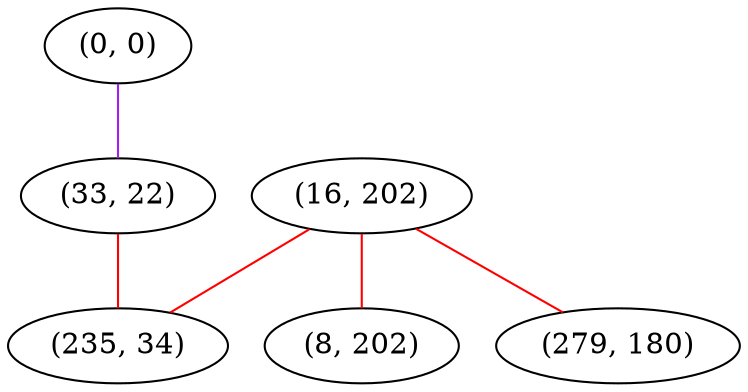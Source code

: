 graph "" {
"(0, 0)";
"(33, 22)";
"(16, 202)";
"(235, 34)";
"(8, 202)";
"(279, 180)";
"(0, 0)" -- "(33, 22)"  [color=purple, key=0, weight=4];
"(33, 22)" -- "(235, 34)"  [color=red, key=0, weight=1];
"(16, 202)" -- "(279, 180)"  [color=red, key=0, weight=1];
"(16, 202)" -- "(235, 34)"  [color=red, key=0, weight=1];
"(16, 202)" -- "(8, 202)"  [color=red, key=0, weight=1];
}
